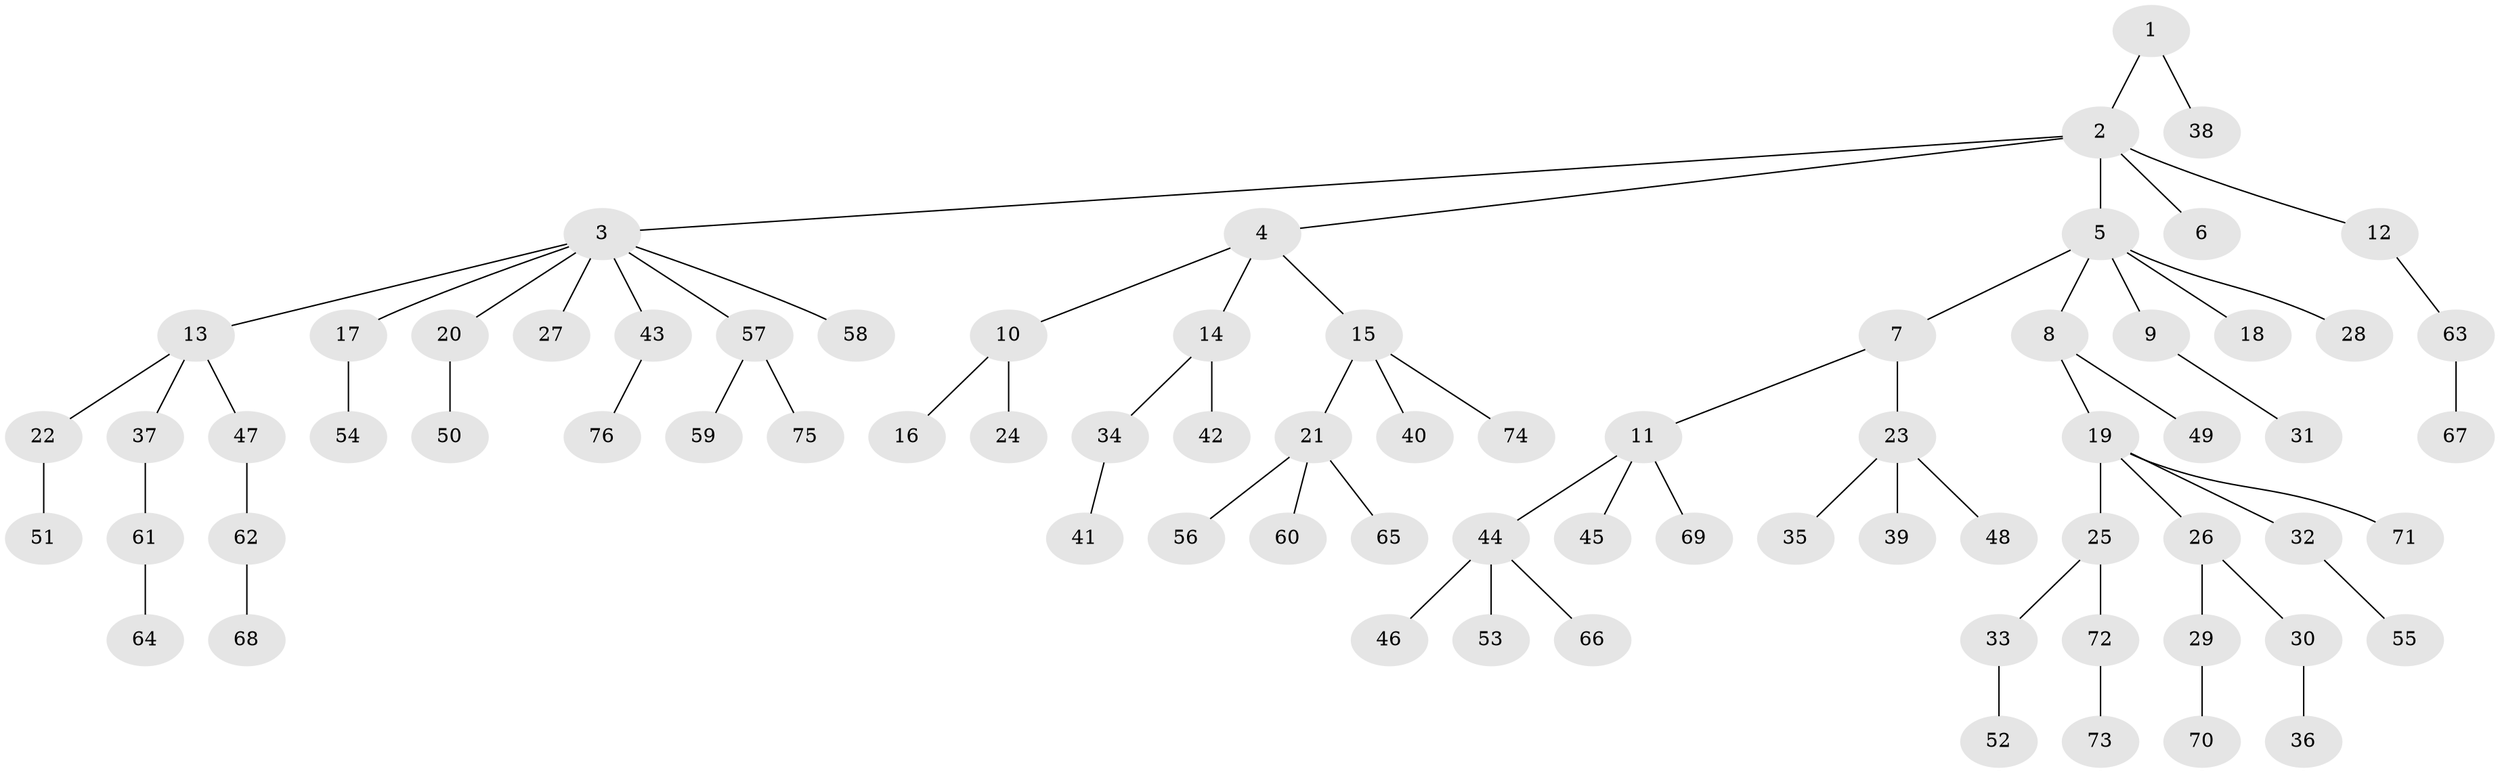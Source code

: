// Generated by graph-tools (version 1.1) at 2025/15/03/09/25 04:15:31]
// undirected, 76 vertices, 75 edges
graph export_dot {
graph [start="1"]
  node [color=gray90,style=filled];
  1;
  2;
  3;
  4;
  5;
  6;
  7;
  8;
  9;
  10;
  11;
  12;
  13;
  14;
  15;
  16;
  17;
  18;
  19;
  20;
  21;
  22;
  23;
  24;
  25;
  26;
  27;
  28;
  29;
  30;
  31;
  32;
  33;
  34;
  35;
  36;
  37;
  38;
  39;
  40;
  41;
  42;
  43;
  44;
  45;
  46;
  47;
  48;
  49;
  50;
  51;
  52;
  53;
  54;
  55;
  56;
  57;
  58;
  59;
  60;
  61;
  62;
  63;
  64;
  65;
  66;
  67;
  68;
  69;
  70;
  71;
  72;
  73;
  74;
  75;
  76;
  1 -- 2;
  1 -- 38;
  2 -- 3;
  2 -- 4;
  2 -- 5;
  2 -- 6;
  2 -- 12;
  3 -- 13;
  3 -- 17;
  3 -- 20;
  3 -- 27;
  3 -- 43;
  3 -- 57;
  3 -- 58;
  4 -- 10;
  4 -- 14;
  4 -- 15;
  5 -- 7;
  5 -- 8;
  5 -- 9;
  5 -- 18;
  5 -- 28;
  7 -- 11;
  7 -- 23;
  8 -- 19;
  8 -- 49;
  9 -- 31;
  10 -- 16;
  10 -- 24;
  11 -- 44;
  11 -- 45;
  11 -- 69;
  12 -- 63;
  13 -- 22;
  13 -- 37;
  13 -- 47;
  14 -- 34;
  14 -- 42;
  15 -- 21;
  15 -- 40;
  15 -- 74;
  17 -- 54;
  19 -- 25;
  19 -- 26;
  19 -- 32;
  19 -- 71;
  20 -- 50;
  21 -- 56;
  21 -- 60;
  21 -- 65;
  22 -- 51;
  23 -- 35;
  23 -- 39;
  23 -- 48;
  25 -- 33;
  25 -- 72;
  26 -- 29;
  26 -- 30;
  29 -- 70;
  30 -- 36;
  32 -- 55;
  33 -- 52;
  34 -- 41;
  37 -- 61;
  43 -- 76;
  44 -- 46;
  44 -- 53;
  44 -- 66;
  47 -- 62;
  57 -- 59;
  57 -- 75;
  61 -- 64;
  62 -- 68;
  63 -- 67;
  72 -- 73;
}
